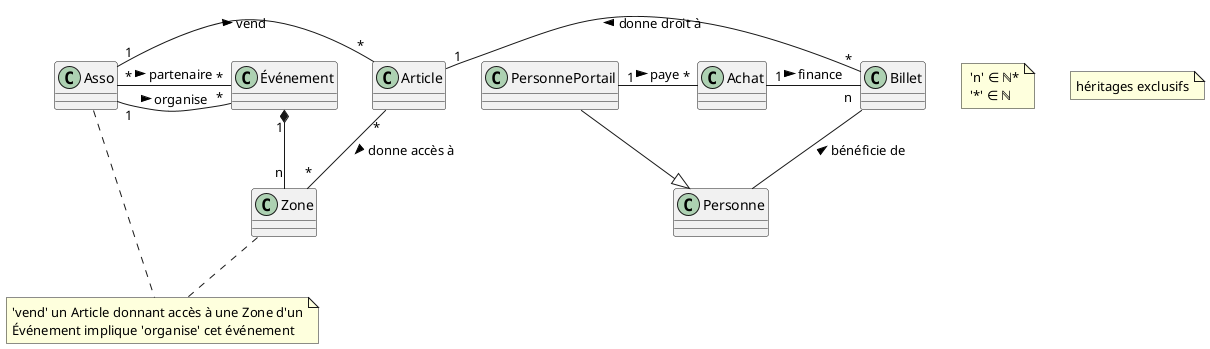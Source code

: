 @startuml sparkle
skinparam groupInheritance 2

note " 'n' ∈ ℕ*\n '*' ∈ ℕ" as N1
note "héritages exclusifs" as N3

Article "1" - "*" Billet : donne droit à <

Asso "1" - "*" Article : vend >
Asso "1" - "*" Événement : organise >

note "'vend' un Article donnant accès à une Zone d'un\nÉvénement implique 'organise' cet événement" as N2
Asso .. N2
Zone .. N2

Asso "*" - "*" Événement : partenaire >
Événement "1" *-- "n" Zone
Article "*" - "*" Zone : donne accès à >

PersonnePortail --|> Personne

Billet - Personne : bénéficie de <


PersonnePortail "1" - "*" Achat : paye >
Achat "1" - "n" Billet : finance >

@enduml
